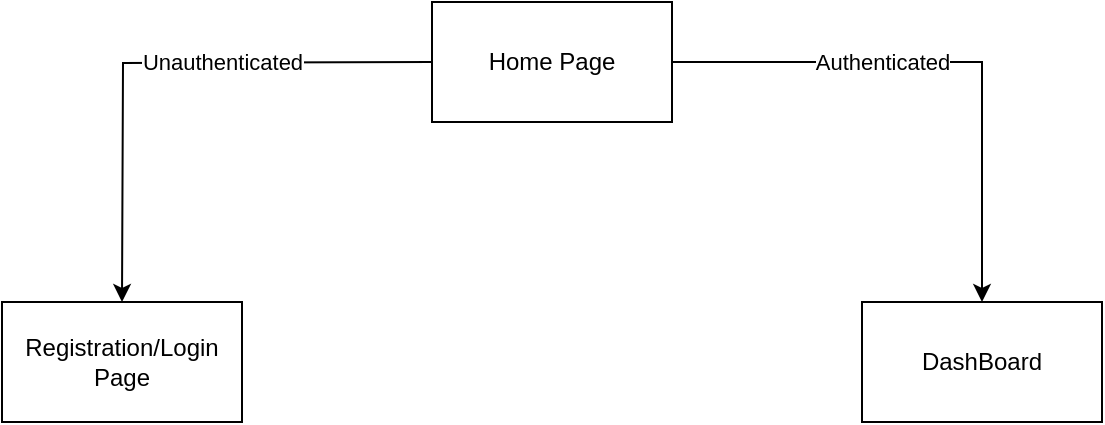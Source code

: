 <mxfile version="24.7.16">
  <diagram name="Page-1" id="461IQFhlseMkrzf0zGbN">
    <mxGraphModel dx="724" dy="416" grid="1" gridSize="10" guides="1" tooltips="1" connect="1" arrows="1" fold="1" page="1" pageScale="1" pageWidth="850" pageHeight="1100" math="0" shadow="0">
      <root>
        <mxCell id="0" />
        <mxCell id="1" parent="0" />
        <mxCell id="Uoqvn13zRWaGk7Zj_rMK-4" value="Unauthenticated" style="edgeStyle=orthogonalEdgeStyle;rounded=0;orthogonalLoop=1;jettySize=auto;html=1;" edge="1" parent="1">
          <mxGeometry x="-0.234" relative="1" as="geometry">
            <mxPoint x="365" y="160" as="sourcePoint" />
            <mxPoint x="210" y="280" as="targetPoint" />
            <mxPoint as="offset" />
          </mxGeometry>
        </mxCell>
        <mxCell id="Uoqvn13zRWaGk7Zj_rMK-6" value="Authenticated" style="edgeStyle=orthogonalEdgeStyle;rounded=0;orthogonalLoop=1;jettySize=auto;html=1;" edge="1" parent="1" source="Uoqvn13zRWaGk7Zj_rMK-1" target="Uoqvn13zRWaGk7Zj_rMK-5">
          <mxGeometry x="-0.236" relative="1" as="geometry">
            <mxPoint as="offset" />
          </mxGeometry>
        </mxCell>
        <mxCell id="Uoqvn13zRWaGk7Zj_rMK-1" value="Home Page" style="rounded=0;whiteSpace=wrap;html=1;" vertex="1" parent="1">
          <mxGeometry x="365" y="130" width="120" height="60" as="geometry" />
        </mxCell>
        <mxCell id="Uoqvn13zRWaGk7Zj_rMK-3" value="Registration/Login Page" style="whiteSpace=wrap;html=1;rounded=0;" vertex="1" parent="1">
          <mxGeometry x="150" y="280" width="120" height="60" as="geometry" />
        </mxCell>
        <mxCell id="Uoqvn13zRWaGk7Zj_rMK-5" value="DashBoard" style="whiteSpace=wrap;html=1;rounded=0;" vertex="1" parent="1">
          <mxGeometry x="580" y="280" width="120" height="60" as="geometry" />
        </mxCell>
      </root>
    </mxGraphModel>
  </diagram>
</mxfile>
